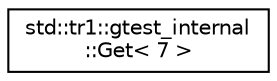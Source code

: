 digraph "Graphical Class Hierarchy"
{
  edge [fontname="Helvetica",fontsize="10",labelfontname="Helvetica",labelfontsize="10"];
  node [fontname="Helvetica",fontsize="10",shape=record];
  rankdir="LR";
  Node1 [label="std::tr1::gtest_internal\l::Get\< 7 \>",height=0.2,width=0.4,color="black", fillcolor="white", style="filled",URL="$classstd_1_1tr1_1_1gtest__internal_1_1_get_3_017_01_4.html"];
}

